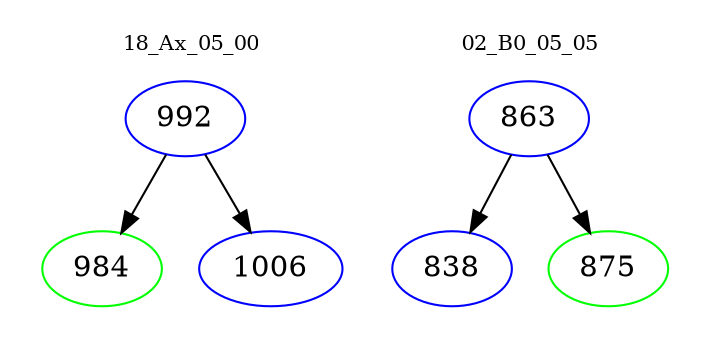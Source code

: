 digraph{
subgraph cluster_0 {
color = white
label = "18_Ax_05_00";
fontsize=10;
T0_992 [label="992", color="blue"]
T0_992 -> T0_984 [color="black"]
T0_984 [label="984", color="green"]
T0_992 -> T0_1006 [color="black"]
T0_1006 [label="1006", color="blue"]
}
subgraph cluster_1 {
color = white
label = "02_B0_05_05";
fontsize=10;
T1_863 [label="863", color="blue"]
T1_863 -> T1_838 [color="black"]
T1_838 [label="838", color="blue"]
T1_863 -> T1_875 [color="black"]
T1_875 [label="875", color="green"]
}
}
